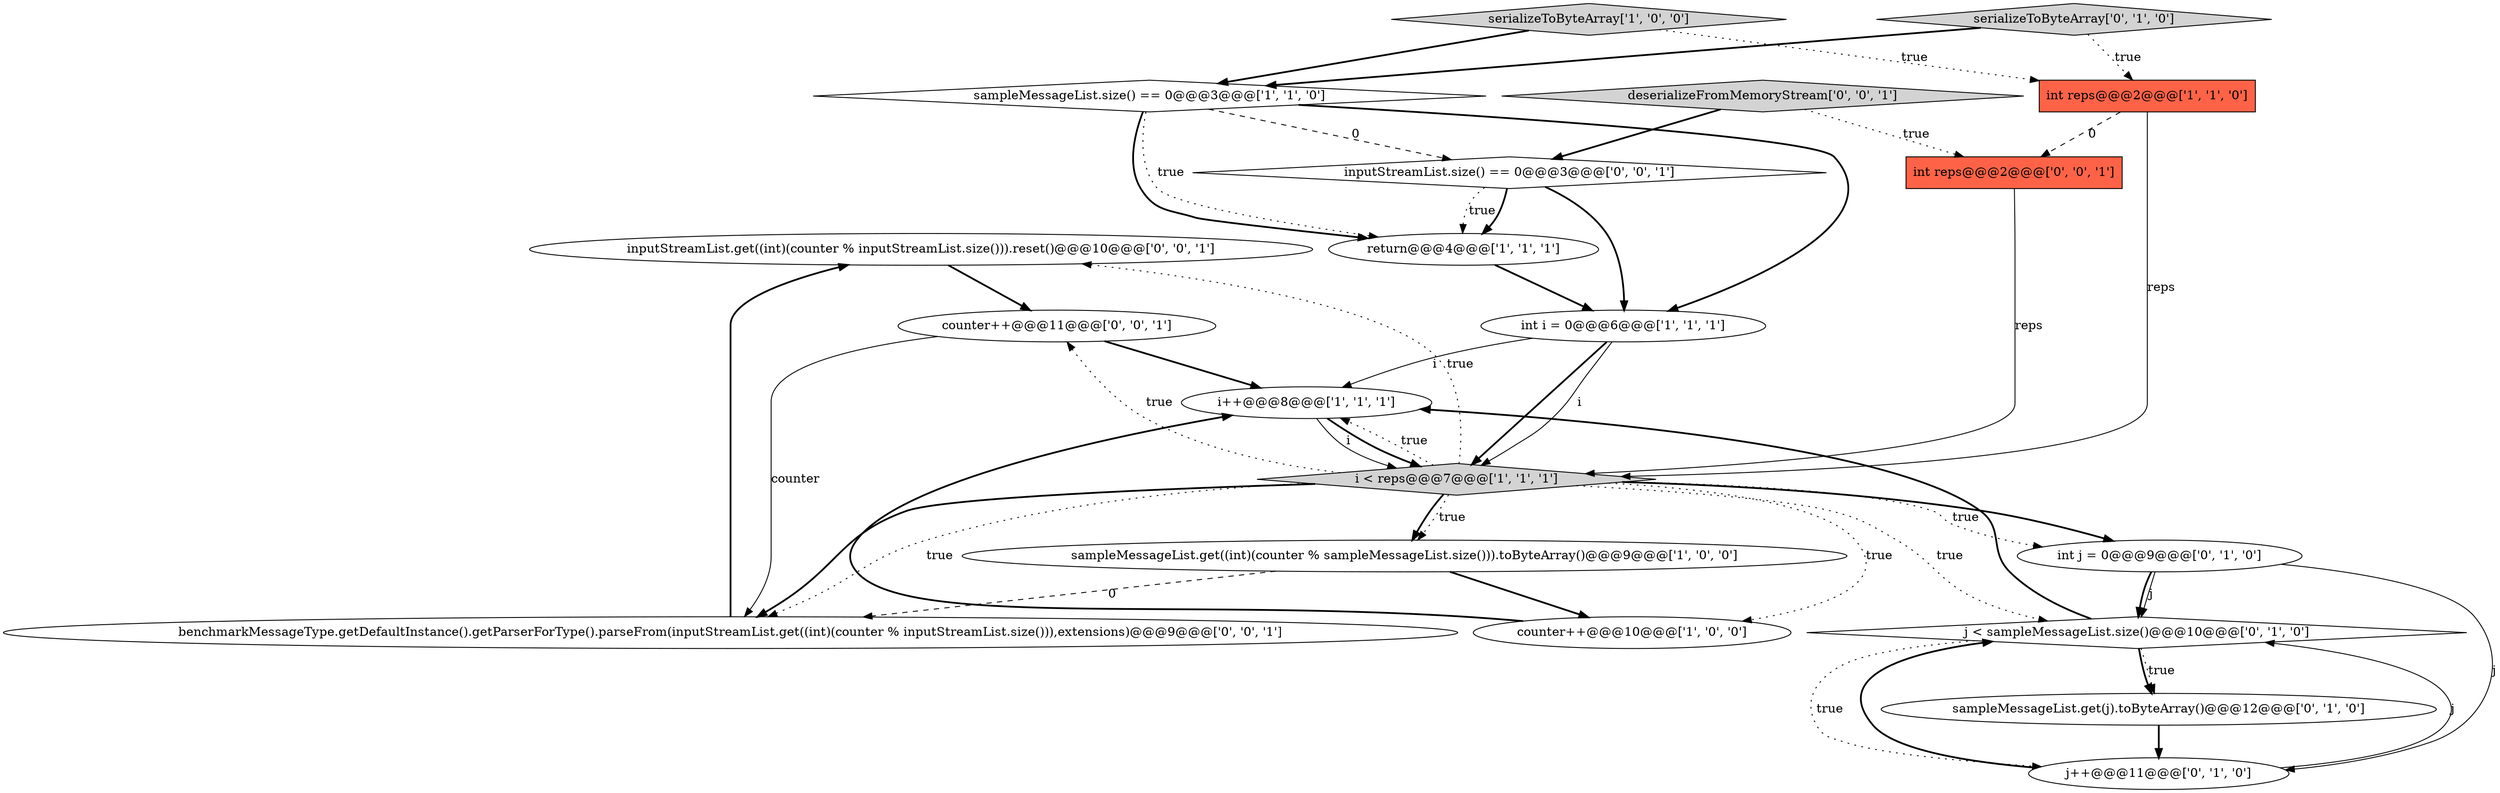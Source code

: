 digraph {
14 [style = filled, label = "inputStreamList.get((int)(counter % inputStreamList.size())).reset()@@@10@@@['0', '0', '1']", fillcolor = white, shape = ellipse image = "AAA0AAABBB3BBB"];
7 [style = filled, label = "return@@@4@@@['1', '1', '1']", fillcolor = white, shape = ellipse image = "AAA0AAABBB1BBB"];
4 [style = filled, label = "i++@@@8@@@['1', '1', '1']", fillcolor = white, shape = ellipse image = "AAA0AAABBB1BBB"];
1 [style = filled, label = "serializeToByteArray['1', '0', '0']", fillcolor = lightgray, shape = diamond image = "AAA0AAABBB1BBB"];
8 [style = filled, label = "counter++@@@10@@@['1', '0', '0']", fillcolor = white, shape = ellipse image = "AAA0AAABBB1BBB"];
18 [style = filled, label = "deserializeFromMemoryStream['0', '0', '1']", fillcolor = lightgray, shape = diamond image = "AAA0AAABBB3BBB"];
13 [style = filled, label = "int j = 0@@@9@@@['0', '1', '0']", fillcolor = white, shape = ellipse image = "AAA0AAABBB2BBB"];
3 [style = filled, label = "i < reps@@@7@@@['1', '1', '1']", fillcolor = lightgray, shape = diamond image = "AAA0AAABBB1BBB"];
0 [style = filled, label = "int i = 0@@@6@@@['1', '1', '1']", fillcolor = white, shape = ellipse image = "AAA0AAABBB1BBB"];
5 [style = filled, label = "sampleMessageList.get((int)(counter % sampleMessageList.size())).toByteArray()@@@9@@@['1', '0', '0']", fillcolor = white, shape = ellipse image = "AAA0AAABBB1BBB"];
6 [style = filled, label = "sampleMessageList.size() == 0@@@3@@@['1', '1', '0']", fillcolor = white, shape = diamond image = "AAA0AAABBB1BBB"];
15 [style = filled, label = "counter++@@@11@@@['0', '0', '1']", fillcolor = white, shape = ellipse image = "AAA0AAABBB3BBB"];
10 [style = filled, label = "sampleMessageList.get(j).toByteArray()@@@12@@@['0', '1', '0']", fillcolor = white, shape = ellipse image = "AAA1AAABBB2BBB"];
11 [style = filled, label = "j < sampleMessageList.size()@@@10@@@['0', '1', '0']", fillcolor = white, shape = diamond image = "AAA0AAABBB2BBB"];
9 [style = filled, label = "serializeToByteArray['0', '1', '0']", fillcolor = lightgray, shape = diamond image = "AAA0AAABBB2BBB"];
17 [style = filled, label = "inputStreamList.size() == 0@@@3@@@['0', '0', '1']", fillcolor = white, shape = diamond image = "AAA0AAABBB3BBB"];
12 [style = filled, label = "j++@@@11@@@['0', '1', '0']", fillcolor = white, shape = ellipse image = "AAA1AAABBB2BBB"];
19 [style = filled, label = "int reps@@@2@@@['0', '0', '1']", fillcolor = tomato, shape = box image = "AAA0AAABBB3BBB"];
2 [style = filled, label = "int reps@@@2@@@['1', '1', '0']", fillcolor = tomato, shape = box image = "AAA0AAABBB1BBB"];
16 [style = filled, label = "benchmarkMessageType.getDefaultInstance().getParserForType().parseFrom(inputStreamList.get((int)(counter % inputStreamList.size())),extensions)@@@9@@@['0', '0', '1']", fillcolor = white, shape = ellipse image = "AAA0AAABBB3BBB"];
4->3 [style = solid, label="i"];
11->4 [style = bold, label=""];
5->16 [style = dashed, label="0"];
3->15 [style = dotted, label="true"];
5->8 [style = bold, label=""];
15->16 [style = solid, label="counter"];
0->4 [style = solid, label="i"];
11->10 [style = dotted, label="true"];
8->4 [style = bold, label=""];
11->12 [style = dotted, label="true"];
13->11 [style = solid, label="j"];
6->7 [style = dotted, label="true"];
17->7 [style = dotted, label="true"];
6->0 [style = bold, label=""];
15->4 [style = bold, label=""];
19->3 [style = solid, label="reps"];
3->8 [style = dotted, label="true"];
3->14 [style = dotted, label="true"];
6->17 [style = dashed, label="0"];
0->3 [style = bold, label=""];
9->2 [style = dotted, label="true"];
1->6 [style = bold, label=""];
0->3 [style = solid, label="i"];
13->12 [style = solid, label="j"];
3->5 [style = bold, label=""];
3->13 [style = bold, label=""];
9->6 [style = bold, label=""];
10->12 [style = bold, label=""];
2->19 [style = dashed, label="0"];
13->11 [style = bold, label=""];
11->10 [style = bold, label=""];
3->4 [style = dotted, label="true"];
16->14 [style = bold, label=""];
7->0 [style = bold, label=""];
3->11 [style = dotted, label="true"];
18->19 [style = dotted, label="true"];
1->2 [style = dotted, label="true"];
18->17 [style = bold, label=""];
12->11 [style = bold, label=""];
3->16 [style = bold, label=""];
6->7 [style = bold, label=""];
17->7 [style = bold, label=""];
17->0 [style = bold, label=""];
3->16 [style = dotted, label="true"];
3->5 [style = dotted, label="true"];
12->11 [style = solid, label="j"];
4->3 [style = bold, label=""];
14->15 [style = bold, label=""];
3->13 [style = dotted, label="true"];
2->3 [style = solid, label="reps"];
}
